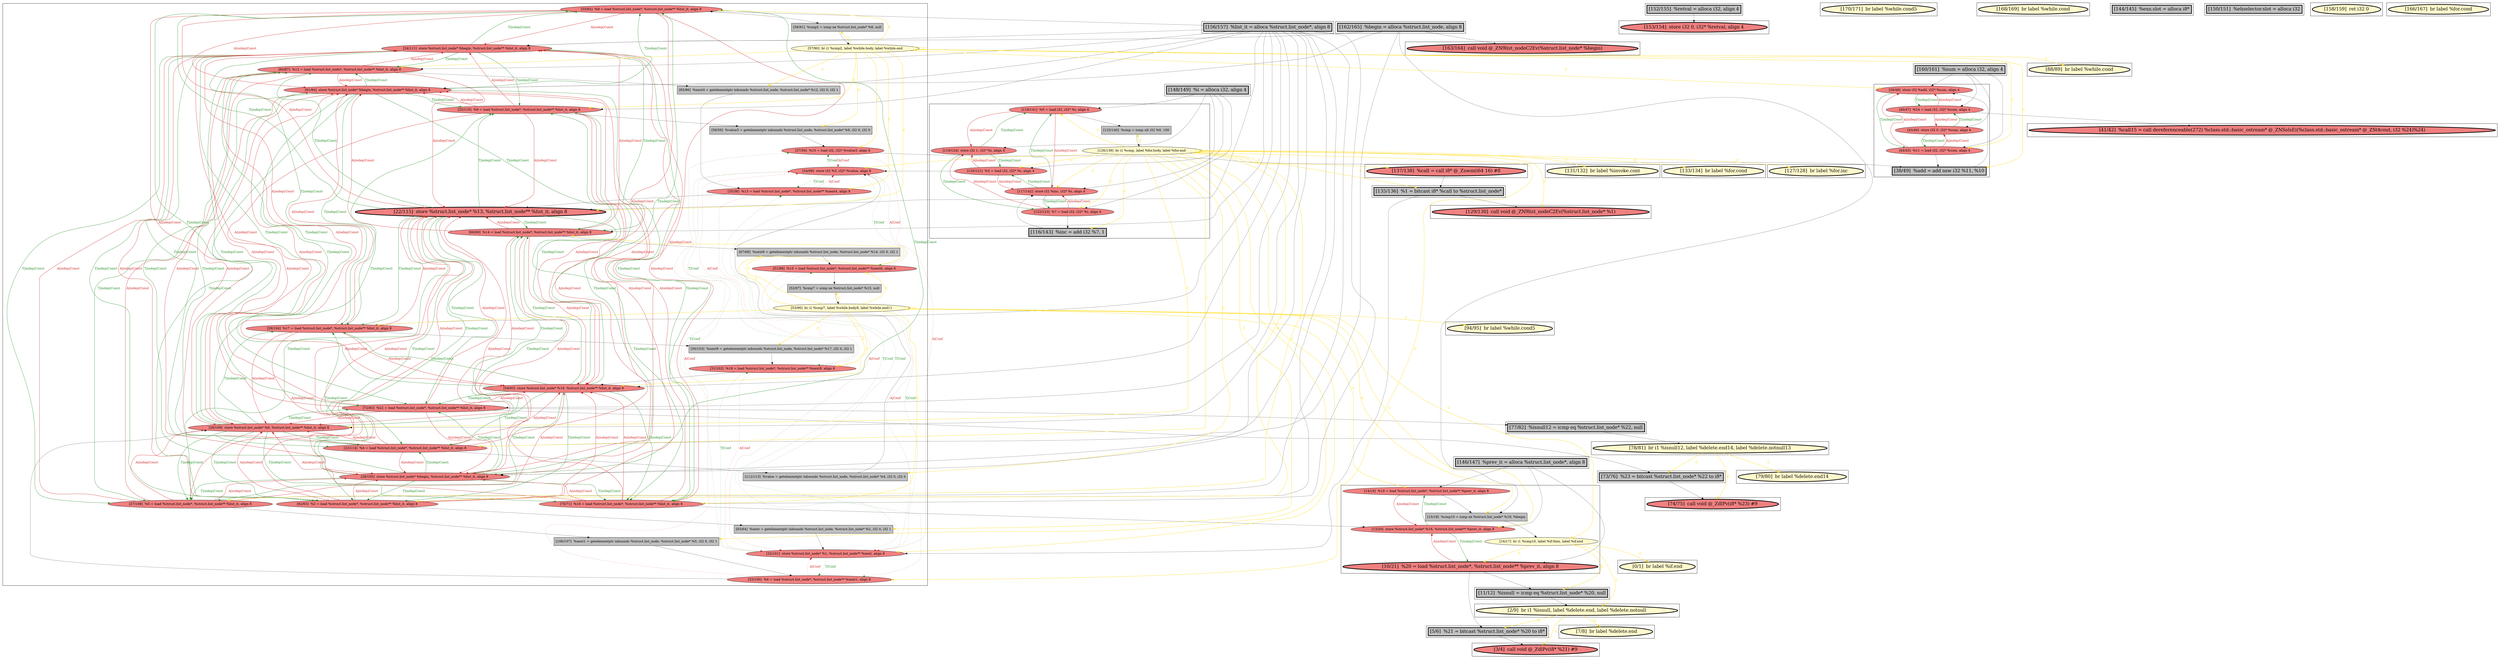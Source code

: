 
digraph G {



node376->node359 [style=solid,color=firebrick3,label="A|indep|Const",penwidth=1.0,fontcolor=firebrick3 ]
node365->node367 [style=solid,color=forestgreen,label="T|indep|Const",penwidth=1.0,fontcolor=forestgreen ]
node367->node365 [style=solid,color=firebrick3,label="A|indep|Const",penwidth=1.0,fontcolor=firebrick3 ]
node328->node368 [style=solid,color=black,label="",penwidth=0.5,fontcolor=black ]
node365->node361 [style=solid,color=forestgreen,label="T|indep|Const",penwidth=1.0,fontcolor=forestgreen ]
node361->node365 [style=solid,color=firebrick3,label="A|indep|Const",penwidth=1.0,fontcolor=firebrick3 ]
node365->node357 [style=solid,color=forestgreen,label="T|indep|Const",penwidth=1.0,fontcolor=forestgreen ]
node371->node366 [style=solid,color=firebrick3,label="A|indep|Const",penwidth=1.0,fontcolor=firebrick3 ]
node351->node356 [style=dotted,color=forestgreen,label="T|Conf",penwidth=1.0,fontcolor=forestgreen ]
node366->node371 [style=solid,color=forestgreen,label="T|indep|Const",penwidth=1.0,fontcolor=forestgreen ]
node327->node325 [style=solid,color=firebrick3,label="A|indep|Const",penwidth=1.0,fontcolor=firebrick3 ]
node353->node374 [style=dotted,color=forestgreen,label="T|Conf",penwidth=1.0,fontcolor=forestgreen ]
node375->node371 [style=solid,color=forestgreen,label="T|indep|Const",penwidth=1.0,fontcolor=forestgreen ]
node375->node354 [style=solid,color=forestgreen,label="T|indep|Const",penwidth=1.0,fontcolor=forestgreen ]
node349->node353 [style=dotted,color=firebrick3,label="A|Conf",penwidth=1.0,fontcolor=firebrick3 ]
node353->node349 [style=dotted,color=forestgreen,label="T|Conf",penwidth=1.0,fontcolor=forestgreen ]
node351->node352 [style=dotted,color=forestgreen,label="T|Conf",penwidth=1.0,fontcolor=forestgreen ]
node352->node351 [style=dotted,color=firebrick3,label="A|Conf",penwidth=1.0,fontcolor=firebrick3 ]
node360->node362 [style=solid,color=firebrick3,label="A|indep|Const",penwidth=1.0,fontcolor=firebrick3 ]
node355->node364 [style=solid,color=black,label="",penwidth=0.5,fontcolor=black ]
node360->node345 [style=solid,color=black,label="",penwidth=0.5,fontcolor=black ]
node366->node372 [style=solid,color=forestgreen,label="T|indep|Const",penwidth=1.0,fontcolor=forestgreen ]
node384->node383 [style=solid,color=forestgreen,label="T|indep|Const",penwidth=1.0,fontcolor=forestgreen ]
node366->node357 [style=solid,color=forestgreen,label="T|indep|Const",penwidth=1.0,fontcolor=forestgreen ]
node357->node366 [style=solid,color=firebrick3,label="A|indep|Const",penwidth=1.0,fontcolor=firebrick3 ]
node358->node362 [style=solid,color=gold,label="C",penwidth=1.0,fontcolor=gold ]
node365->node354 [style=solid,color=forestgreen,label="T|indep|Const",penwidth=1.0,fontcolor=forestgreen ]
node362->node357 [style=solid,color=forestgreen,label="T|indep|Const",penwidth=1.0,fontcolor=forestgreen ]
node326->node371 [style=solid,color=gold,label="C",penwidth=1.0,fontcolor=gold ]
node390->node393 [style=solid,color=firebrick3,label="A|indep|Const",penwidth=1.0,fontcolor=firebrick3 ]
node361->node362 [style=solid,color=firebrick3,label="A|indep|Const",penwidth=1.0,fontcolor=firebrick3 ]
node362->node361 [style=solid,color=forestgreen,label="T|indep|Const",penwidth=1.0,fontcolor=forestgreen ]
node368->node359 [style=solid,color=firebrick3,label="A|indep|Const",penwidth=1.0,fontcolor=firebrick3 ]
node362->node354 [style=solid,color=forestgreen,label="T|indep|Const",penwidth=1.0,fontcolor=forestgreen ]
node354->node362 [style=solid,color=firebrick3,label="A|indep|Const",penwidth=1.0,fontcolor=firebrick3 ]
node350->node356 [style=solid,color=black,label="",penwidth=0.5,fontcolor=black ]
node361->node347 [style=solid,color=black,label="",penwidth=0.5,fontcolor=black ]
node346->node351 [style=solid,color=black,label="",penwidth=0.5,fontcolor=black ]
node367->node366 [style=solid,color=firebrick3,label="A|indep|Const",penwidth=1.0,fontcolor=firebrick3 ]
node366->node367 [style=solid,color=forestgreen,label="T|indep|Const",penwidth=1.0,fontcolor=forestgreen ]
node393->node390 [style=solid,color=forestgreen,label="T|indep|Const",penwidth=1.0,fontcolor=forestgreen ]
node357->node393 [style=solid,color=black,label="",penwidth=0.5,fontcolor=black ]
node326->node342 [style=solid,color=gold,label="C",penwidth=1.0,fontcolor=gold ]
node321->node322 [style=solid,color=forestgreen,label="T|indep|Const",penwidth=1.0,fontcolor=forestgreen ]
node328->node357 [style=solid,color=black,label="",penwidth=0.5,fontcolor=black ]
node359->node368 [style=solid,color=forestgreen,label="T|indep|Const",penwidth=1.0,fontcolor=forestgreen ]
node360->node366 [style=solid,color=firebrick3,label="A|indep|Const",penwidth=1.0,fontcolor=firebrick3 ]
node322->node323 [style=solid,color=black,label="",penwidth=0.5,fontcolor=black ]
node365->node376 [style=solid,color=forestgreen,label="T|indep|Const",penwidth=1.0,fontcolor=forestgreen ]
node369->node371 [style=solid,color=forestgreen,label="T|indep|Const",penwidth=1.0,fontcolor=forestgreen ]
node337->node359 [style=solid,color=black,label="",penwidth=0.5,fontcolor=black ]
node376->node365 [style=solid,color=firebrick3,label="A|indep|Const",penwidth=1.0,fontcolor=firebrick3 ]
node386->node387 [style=solid,color=black,label="",penwidth=0.5,fontcolor=black ]
node354->node386 [style=solid,color=black,label="",penwidth=0.5,fontcolor=black ]
node366->node354 [style=solid,color=forestgreen,label="T|indep|Const",penwidth=1.0,fontcolor=forestgreen ]
node365->node368 [style=solid,color=forestgreen,label="T|indep|Const",penwidth=1.0,fontcolor=forestgreen ]
node363->node350 [style=solid,color=black,label="",penwidth=0.5,fontcolor=black ]
node315->node380 [style=solid,color=black,label="",penwidth=0.5,fontcolor=black ]
node361->node366 [style=solid,color=firebrick3,label="A|indep|Const",penwidth=1.0,fontcolor=firebrick3 ]
node327->node321 [style=solid,color=firebrick3,label="A|indep|Const",penwidth=1.0,fontcolor=firebrick3 ]
node321->node327 [style=solid,color=forestgreen,label="T|indep|Const",penwidth=1.0,fontcolor=forestgreen ]
node321->node320 [style=solid,color=forestgreen,label="T|indep|Const",penwidth=1.0,fontcolor=forestgreen ]
node320->node321 [style=solid,color=firebrick3,label="A|indep|Const",penwidth=1.0,fontcolor=firebrick3 ]
node372->node362 [style=solid,color=firebrick3,label="A|indep|Const",penwidth=1.0,fontcolor=firebrick3 ]
node362->node372 [style=solid,color=forestgreen,label="T|indep|Const",penwidth=1.0,fontcolor=forestgreen ]
node365->node363 [style=solid,color=forestgreen,label="T|indep|Const",penwidth=1.0,fontcolor=forestgreen ]
node325->node327 [style=solid,color=forestgreen,label="T|indep|Const",penwidth=1.0,fontcolor=forestgreen ]
node328->node366 [style=solid,color=black,label="",penwidth=0.5,fontcolor=black ]
node359->node361 [style=solid,color=forestgreen,label="T|indep|Const",penwidth=1.0,fontcolor=forestgreen ]
node354->node315 [style=solid,color=black,label="",penwidth=0.5,fontcolor=black ]
node322->node321 [style=solid,color=firebrick3,label="A|indep|Const",penwidth=1.0,fontcolor=firebrick3 ]
node372->node370 [style=solid,color=black,label="",penwidth=0.5,fontcolor=black ]
node368->node348 [style=solid,color=black,label="",penwidth=0.5,fontcolor=black ]
node392->node316 [style=solid,color=black,label="",penwidth=0.5,fontcolor=black ]
node328->node362 [style=solid,color=black,label="",penwidth=0.5,fontcolor=black ]
node359->node357 [style=solid,color=forestgreen,label="T|indep|Const",penwidth=1.0,fontcolor=forestgreen ]
node365->node360 [style=solid,color=forestgreen,label="T|indep|Const",penwidth=1.0,fontcolor=forestgreen ]
node383->node384 [style=solid,color=firebrick3,label="A|indep|Const",penwidth=1.0,fontcolor=firebrick3 ]
node360->node365 [style=solid,color=firebrick3,label="A|indep|Const",penwidth=1.0,fontcolor=firebrick3 ]
node369->node368 [style=solid,color=forestgreen,label="T|indep|Const",penwidth=1.0,fontcolor=forestgreen ]
node328->node354 [style=solid,color=black,label="",penwidth=0.5,fontcolor=black ]
node367->node344 [style=solid,color=black,label="",penwidth=0.5,fontcolor=black ]
node366->node360 [style=solid,color=forestgreen,label="T|indep|Const",penwidth=1.0,fontcolor=forestgreen ]
node328->node363 [style=solid,color=black,label="",penwidth=0.5,fontcolor=black ]
node371->node346 [style=solid,color=black,label="",penwidth=0.5,fontcolor=black ]
node328->node360 [style=solid,color=black,label="",penwidth=0.5,fontcolor=black ]
node326->node327 [style=solid,color=gold,label="C",penwidth=1.0,fontcolor=gold ]
node323->node321 [style=solid,color=black,label="",penwidth=0.5,fontcolor=black ]
node380->node386 [style=solid,color=gold,label="C",penwidth=1.0,fontcolor=gold ]
node328->node361 [style=solid,color=black,label="",penwidth=0.5,fontcolor=black ]
node385->node381 [style=solid,color=firebrick3,label="A|indep|Const",penwidth=1.0,fontcolor=firebrick3 ]
node337->node369 [style=solid,color=black,label="",penwidth=0.5,fontcolor=black ]
node372->node359 [style=solid,color=firebrick3,label="A|indep|Const",penwidth=1.0,fontcolor=firebrick3 ]
node328->node372 [style=solid,color=black,label="",penwidth=0.5,fontcolor=black ]
node351->node374 [style=dotted,color=forestgreen,label="T|Conf",penwidth=1.0,fontcolor=forestgreen ]
node326->node329 [style=solid,color=gold,label="C",penwidth=1.0,fontcolor=gold ]
node355->node353 [style=dotted,color=firebrick3,label="A|Conf",penwidth=1.0,fontcolor=firebrick3 ]
node351->node355 [style=dotted,color=forestgreen,label="T|Conf",penwidth=1.0,fontcolor=forestgreen ]
node367->node362 [style=solid,color=firebrick3,label="A|indep|Const",penwidth=1.0,fontcolor=firebrick3 ]
node366->node368 [style=solid,color=forestgreen,label="T|indep|Const",penwidth=1.0,fontcolor=forestgreen ]
node368->node366 [style=solid,color=firebrick3,label="A|indep|Const",penwidth=1.0,fontcolor=firebrick3 ]
node358->node345 [style=solid,color=gold,label="C",penwidth=1.0,fontcolor=gold ]
node355->node351 [style=dotted,color=firebrick3,label="A|Conf",penwidth=1.0,fontcolor=firebrick3 ]
node363->node359 [style=solid,color=firebrick3,label="A|indep|Const",penwidth=1.0,fontcolor=firebrick3 ]
node357->node375 [style=solid,color=firebrick3,label="A|indep|Const",penwidth=1.0,fontcolor=firebrick3 ]
node313->node327 [style=solid,color=black,label="",penwidth=0.5,fontcolor=black ]
node381->node385 [style=solid,color=forestgreen,label="T|indep|Const",penwidth=1.0,fontcolor=forestgreen ]
node367->node359 [style=solid,color=firebrick3,label="A|indep|Const",penwidth=1.0,fontcolor=firebrick3 ]
node326->node324 [style=solid,color=gold,label="C",penwidth=1.0,fontcolor=gold ]
node375->node376 [style=solid,color=forestgreen,label="T|indep|Const",penwidth=1.0,fontcolor=forestgreen ]
node372->node369 [style=solid,color=firebrick3,label="A|indep|Const",penwidth=1.0,fontcolor=firebrick3 ]
node369->node363 [style=solid,color=forestgreen,label="T|indep|Const",penwidth=1.0,fontcolor=forestgreen ]
node337->node365 [style=solid,color=black,label="",penwidth=0.5,fontcolor=black ]
node375->node372 [style=solid,color=forestgreen,label="T|indep|Const",penwidth=1.0,fontcolor=forestgreen ]
node358->node390 [style=solid,color=gold,label="C",penwidth=1.0,fontcolor=gold ]
node359->node354 [style=solid,color=forestgreen,label="T|indep|Const",penwidth=1.0,fontcolor=forestgreen ]
node392->node319 [style=solid,color=black,label="",penwidth=0.5,fontcolor=black ]
node353->node352 [style=dotted,color=forestgreen,label="T|Conf",penwidth=1.0,fontcolor=forestgreen ]
node326->node368 [style=solid,color=gold,label="C",penwidth=1.0,fontcolor=gold ]
node369->node357 [style=solid,color=forestgreen,label="T|indep|Const",penwidth=1.0,fontcolor=forestgreen ]
node362->node368 [style=solid,color=forestgreen,label="T|indep|Const",penwidth=1.0,fontcolor=forestgreen ]
node376->node369 [style=solid,color=firebrick3,label="A|indep|Const",penwidth=1.0,fontcolor=firebrick3 ]
node328->node365 [style=solid,color=black,label="",penwidth=0.5,fontcolor=black ]
node366->node363 [style=solid,color=forestgreen,label="T|indep|Const",penwidth=1.0,fontcolor=forestgreen ]
node376->node366 [style=solid,color=firebrick3,label="A|indep|Const",penwidth=1.0,fontcolor=firebrick3 ]
node357->node369 [style=solid,color=firebrick3,label="A|indep|Const",penwidth=1.0,fontcolor=firebrick3 ]
node359->node360 [style=solid,color=forestgreen,label="T|indep|Const",penwidth=1.0,fontcolor=forestgreen ]
node356->node351 [style=dotted,color=firebrick3,label="A|Conf",penwidth=1.0,fontcolor=firebrick3 ]
node353->node356 [style=dotted,color=forestgreen,label="T|Conf",penwidth=1.0,fontcolor=forestgreen ]
node358->node374 [style=solid,color=gold,label="C",penwidth=1.0,fontcolor=gold ]
node326->node321 [style=solid,color=gold,label="C",penwidth=1.0,fontcolor=gold ]
node329->node340 [style=solid,color=black,label="",penwidth=0.5,fontcolor=black ]
node374->node353 [style=dotted,color=firebrick3,label="A|Conf",penwidth=1.0,fontcolor=firebrick3 ]
node327->node324 [style=solid,color=black,label="",penwidth=0.5,fontcolor=black ]
node360->node359 [style=solid,color=firebrick3,label="A|indep|Const",penwidth=1.0,fontcolor=firebrick3 ]
node392->node393 [style=solid,color=firebrick3,label="A|indep|Const",penwidth=1.0,fontcolor=firebrick3 ]
node381->node383 [style=solid,color=forestgreen,label="T|indep|Const",penwidth=1.0,fontcolor=forestgreen ]
node373->node366 [style=solid,color=gold,label="C",penwidth=1.0,fontcolor=gold ]
node389->node316 [style=solid,color=gold,label="C",penwidth=1.0,fontcolor=gold ]
node326->node340 [style=solid,color=gold,label="C",penwidth=1.0,fontcolor=gold ]
node371->node375 [style=solid,color=firebrick3,label="A|indep|Const",penwidth=1.0,fontcolor=firebrick3 ]
node362->node360 [style=solid,color=forestgreen,label="T|indep|Const",penwidth=1.0,fontcolor=forestgreen ]
node358->node361 [style=solid,color=gold,label="C",penwidth=1.0,fontcolor=gold ]
node373->node385 [style=solid,color=gold,label="C",penwidth=1.0,fontcolor=gold ]
node358->node389 [style=solid,color=gold,label="C",penwidth=1.0,fontcolor=gold ]
node358->node357 [style=solid,color=gold,label="C",penwidth=1.0,fontcolor=gold ]
node337->node391 [style=solid,color=black,label="",penwidth=0.5,fontcolor=black ]
node373->node333 [style=solid,color=gold,label="C",penwidth=1.0,fontcolor=gold ]
node384->node385 [style=solid,color=forestgreen,label="T|indep|Const",penwidth=1.0,fontcolor=forestgreen ]
node359->node372 [style=solid,color=forestgreen,label="T|indep|Const",penwidth=1.0,fontcolor=forestgreen ]
node368->node362 [style=solid,color=firebrick3,label="A|indep|Const",penwidth=1.0,fontcolor=firebrick3 ]
node326->node353 [style=solid,color=gold,label="C",penwidth=1.0,fontcolor=gold ]
node358->node391 [style=solid,color=gold,label="C",penwidth=1.0,fontcolor=gold ]
node394->node319 [style=solid,color=gold,label="C",penwidth=1.0,fontcolor=gold ]
node319->node339 [style=solid,color=black,label="",penwidth=0.5,fontcolor=black ]
node328->node359 [style=solid,color=black,label="",penwidth=0.5,fontcolor=black ]
node354->node369 [style=solid,color=firebrick3,label="A|indep|Const",penwidth=1.0,fontcolor=firebrick3 ]
node353->node355 [style=dotted,color=forestgreen,label="T|Conf",penwidth=1.0,fontcolor=forestgreen ]
node358->node360 [style=solid,color=gold,label="C",penwidth=1.0,fontcolor=gold ]
node371->node365 [style=solid,color=firebrick3,label="A|indep|Const",penwidth=1.0,fontcolor=firebrick3 ]
node326->node323 [style=solid,color=gold,label="C",penwidth=1.0,fontcolor=gold ]
node362->node371 [style=solid,color=forestgreen,label="T|indep|Const",penwidth=1.0,fontcolor=forestgreen ]
node383->node381 [style=solid,color=firebrick3,label="A|indep|Const",penwidth=1.0,fontcolor=firebrick3 ]
node373->node352 [style=solid,color=gold,label="C",penwidth=1.0,fontcolor=gold ]
node374->node351 [style=dotted,color=firebrick3,label="A|Conf",penwidth=1.0,fontcolor=firebrick3 ]
node373->node372 [style=solid,color=gold,label="C",penwidth=1.0,fontcolor=gold ]
node358->node355 [style=solid,color=gold,label="C",penwidth=1.0,fontcolor=gold ]
node370->node352 [style=solid,color=black,label="",penwidth=0.5,fontcolor=black ]
node330->node383 [style=solid,color=black,label="",penwidth=0.5,fontcolor=black ]
node373->node382 [style=solid,color=gold,label="C",penwidth=1.0,fontcolor=gold ]
node326->node320 [style=solid,color=gold,label="C",penwidth=1.0,fontcolor=gold ]
node340->node353 [style=solid,color=black,label="",penwidth=0.5,fontcolor=black ]
node326->node341 [style=solid,color=gold,label="C",penwidth=1.0,fontcolor=gold ]
node390->node391 [style=solid,color=black,label="",penwidth=0.5,fontcolor=black ]
node373->node384 [style=solid,color=gold,label="C",penwidth=1.0,fontcolor=gold ]
node352->node382 [style=solid,color=black,label="",penwidth=0.5,fontcolor=black ]
node380->node335 [style=solid,color=gold,label="C",penwidth=1.0,fontcolor=gold ]
node354->node365 [style=solid,color=firebrick3,label="A|indep|Const",penwidth=1.0,fontcolor=firebrick3 ]
node356->node366 [style=solid,color=black,label="",penwidth=0.5,fontcolor=black ]
node326->node331 [style=solid,color=gold,label="C",penwidth=1.0,fontcolor=gold ]
node330->node385 [style=solid,color=black,label="",penwidth=0.5,fontcolor=black ]
node320->node351 [style=solid,color=black,label="",penwidth=0.5,fontcolor=black ]
node326->node367 [style=solid,color=gold,label="C",penwidth=1.0,fontcolor=gold ]
node373->node370 [style=solid,color=gold,label="C",penwidth=1.0,fontcolor=gold ]
node363->node366 [style=solid,color=firebrick3,label="A|indep|Const",penwidth=1.0,fontcolor=firebrick3 ]
node391->node389 [style=solid,color=black,label="",penwidth=0.5,fontcolor=black ]
node326->node344 [style=solid,color=gold,label="C",penwidth=1.0,fontcolor=gold ]
node394->node396 [style=solid,color=gold,label="C",penwidth=1.0,fontcolor=gold ]
node369->node354 [style=solid,color=forestgreen,label="T|indep|Const",penwidth=1.0,fontcolor=forestgreen ]
node380->node387 [style=solid,color=gold,label="C",penwidth=1.0,fontcolor=gold ]
node373->node373 [style=solid,color=gold,label="C",penwidth=1.0,fontcolor=gold ]
node373->node350 [style=solid,color=gold,label="C",penwidth=1.0,fontcolor=gold ]
node326->node346 [style=solid,color=gold,label="C",penwidth=1.0,fontcolor=gold ]
node328->node376 [style=solid,color=black,label="",penwidth=0.5,fontcolor=black ]
node328->node371 [style=solid,color=black,label="",penwidth=0.5,fontcolor=black ]
node328->node375 [style=solid,color=black,label="",penwidth=0.5,fontcolor=black ]
node358->node347 [style=solid,color=gold,label="C",penwidth=1.0,fontcolor=gold ]
node358->node358 [style=solid,color=gold,label="C",penwidth=1.0,fontcolor=gold ]
node318->node334 [style=solid,color=black,label="",penwidth=0.5,fontcolor=black ]
node371->node369 [style=solid,color=firebrick3,label="A|indep|Const",penwidth=1.0,fontcolor=firebrick3 ]
node369->node372 [style=solid,color=forestgreen,label="T|indep|Const",penwidth=1.0,fontcolor=forestgreen ]
node394->node339 [style=solid,color=gold,label="C",penwidth=1.0,fontcolor=gold ]
node365->node371 [style=solid,color=forestgreen,label="T|indep|Const",penwidth=1.0,fontcolor=forestgreen ]
node325->node320 [style=solid,color=forestgreen,label="T|indep|Const",penwidth=1.0,fontcolor=forestgreen ]
node389->node394 [style=solid,color=gold,label="C",penwidth=1.0,fontcolor=gold ]
node363->node365 [style=solid,color=firebrick3,label="A|indep|Const",penwidth=1.0,fontcolor=firebrick3 ]
node326->node322 [style=solid,color=gold,label="C",penwidth=1.0,fontcolor=gold ]
node326->node351 [style=solid,color=gold,label="C",penwidth=1.0,fontcolor=gold ]
node389->node392 [style=solid,color=gold,label="C",penwidth=1.0,fontcolor=gold ]
node313->node321 [style=solid,color=black,label="",penwidth=0.5,fontcolor=black ]
node385->node382 [style=solid,color=black,label="",penwidth=0.5,fontcolor=black ]
node326->node375 [style=solid,color=gold,label="C",penwidth=1.0,fontcolor=gold ]
node326->node348 [style=solid,color=gold,label="C",penwidth=1.0,fontcolor=gold ]
node356->node353 [style=dotted,color=firebrick3,label="A|Conf",penwidth=1.0,fontcolor=firebrick3 ]
node349->node351 [style=dotted,color=firebrick3,label="A|Conf",penwidth=1.0,fontcolor=firebrick3 ]
node363->node362 [style=solid,color=firebrick3,label="A|indep|Const",penwidth=1.0,fontcolor=firebrick3 ]
node369->node360 [style=solid,color=forestgreen,label="T|indep|Const",penwidth=1.0,fontcolor=forestgreen ]
node362->node363 [style=solid,color=forestgreen,label="T|indep|Const",penwidth=1.0,fontcolor=forestgreen ]
node373->node356 [style=solid,color=gold,label="C",penwidth=1.0,fontcolor=gold ]
node322->node325 [style=solid,color=firebrick3,label="A|indep|Const",penwidth=1.0,fontcolor=firebrick3 ]
node354->node359 [style=solid,color=firebrick3,label="A|indep|Const",penwidth=1.0,fontcolor=firebrick3 ]
node345->node355 [style=solid,color=black,label="",penwidth=0.5,fontcolor=black ]
node367->node375 [style=solid,color=firebrick3,label="A|indep|Const",penwidth=1.0,fontcolor=firebrick3 ]
node324->node326 [style=solid,color=black,label="",penwidth=0.5,fontcolor=black ]
node372->node366 [style=solid,color=firebrick3,label="A|indep|Const",penwidth=1.0,fontcolor=firebrick3 ]
node325->node322 [style=solid,color=forestgreen,label="T|indep|Const",penwidth=1.0,fontcolor=forestgreen ]
node359->node371 [style=solid,color=forestgreen,label="T|indep|Const",penwidth=1.0,fontcolor=forestgreen ]
node372->node365 [style=solid,color=firebrick3,label="A|indep|Const",penwidth=1.0,fontcolor=firebrick3 ]
node383->node388 [style=solid,color=black,label="",penwidth=0.5,fontcolor=black ]
node351->node349 [style=dotted,color=forestgreen,label="T|Conf",penwidth=1.0,fontcolor=forestgreen ]
node373->node363 [style=solid,color=gold,label="C",penwidth=1.0,fontcolor=gold ]
node365->node372 [style=solid,color=forestgreen,label="T|indep|Const",penwidth=1.0,fontcolor=forestgreen ]
node359->node363 [style=solid,color=forestgreen,label="T|indep|Const",penwidth=1.0,fontcolor=forestgreen ]
node371->node359 [style=solid,color=firebrick3,label="A|indep|Const",penwidth=1.0,fontcolor=firebrick3 ]
node359->node367 [style=solid,color=forestgreen,label="T|indep|Const",penwidth=1.0,fontcolor=forestgreen ]
node362->node376 [style=solid,color=forestgreen,label="T|indep|Const",penwidth=1.0,fontcolor=forestgreen ]
node366->node376 [style=solid,color=forestgreen,label="T|indep|Const",penwidth=1.0,fontcolor=forestgreen ]
node375->node357 [style=solid,color=forestgreen,label="T|indep|Const",penwidth=1.0,fontcolor=forestgreen ]
node369->node367 [style=solid,color=forestgreen,label="T|indep|Const",penwidth=1.0,fontcolor=forestgreen ]
node376->node362 [style=solid,color=firebrick3,label="A|indep|Const",penwidth=1.0,fontcolor=firebrick3 ]
node367->node369 [style=solid,color=firebrick3,label="A|indep|Const",penwidth=1.0,fontcolor=firebrick3 ]
node357->node362 [style=solid,color=firebrick3,label="A|indep|Const",penwidth=1.0,fontcolor=firebrick3 ]
node393->node392 [style=solid,color=forestgreen,label="T|indep|Const",penwidth=1.0,fontcolor=forestgreen ]
node375->node361 [style=solid,color=forestgreen,label="T|indep|Const",penwidth=1.0,fontcolor=forestgreen ]
node361->node375 [style=solid,color=firebrick3,label="A|indep|Const",penwidth=1.0,fontcolor=firebrick3 ]
node348->node349 [style=solid,color=black,label="",penwidth=0.5,fontcolor=black ]
node312->node393 [style=solid,color=black,label="",penwidth=0.5,fontcolor=black ]
node337->node338 [style=solid,color=black,label="",penwidth=0.5,fontcolor=black ]
node375->node367 [style=solid,color=forestgreen,label="T|indep|Const",penwidth=1.0,fontcolor=forestgreen ]
node359->node376 [style=solid,color=forestgreen,label="T|indep|Const",penwidth=1.0,fontcolor=forestgreen ]
node366->node361 [style=solid,color=forestgreen,label="T|indep|Const",penwidth=1.0,fontcolor=forestgreen ]
node312->node390 [style=solid,color=black,label="",penwidth=0.5,fontcolor=black ]
node326->node343 [style=solid,color=gold,label="C",penwidth=1.0,fontcolor=gold ]
node376->node377 [style=solid,color=black,label="",penwidth=0.5,fontcolor=black ]
node372->node375 [style=solid,color=firebrick3,label="A|indep|Const",penwidth=1.0,fontcolor=firebrick3 ]
node358->node364 [style=solid,color=gold,label="C",penwidth=1.0,fontcolor=gold ]
node357->node365 [style=solid,color=firebrick3,label="A|indep|Const",penwidth=1.0,fontcolor=firebrick3 ]
node347->node374 [style=solid,color=black,label="",penwidth=0.5,fontcolor=black ]
node312->node392 [style=solid,color=black,label="",penwidth=0.5,fontcolor=black ]
node363->node369 [style=solid,color=firebrick3,label="A|indep|Const",penwidth=1.0,fontcolor=firebrick3 ]
node368->node375 [style=solid,color=firebrick3,label="A|indep|Const",penwidth=1.0,fontcolor=firebrick3 ]
node358->node393 [style=solid,color=gold,label="C",penwidth=1.0,fontcolor=gold ]
node368->node365 [style=solid,color=firebrick3,label="A|indep|Const",penwidth=1.0,fontcolor=firebrick3 ]
node363->node375 [style=solid,color=firebrick3,label="A|indep|Const",penwidth=1.0,fontcolor=firebrick3 ]
node364->node358 [style=solid,color=black,label="",penwidth=0.5,fontcolor=black ]
node375->node368 [style=solid,color=forestgreen,label="T|indep|Const",penwidth=1.0,fontcolor=forestgreen ]
node373->node377 [style=solid,color=gold,label="C",penwidth=1.0,fontcolor=gold ]
node358->node379 [style=solid,color=gold,label="C",penwidth=1.0,fontcolor=gold ]
node373->node376 [style=solid,color=gold,label="C",penwidth=1.0,fontcolor=gold ]
node369->node376 [style=solid,color=forestgreen,label="T|indep|Const",penwidth=1.0,fontcolor=forestgreen ]
node326->node349 [style=solid,color=gold,label="C",penwidth=1.0,fontcolor=gold ]
node382->node384 [style=solid,color=black,label="",penwidth=0.5,fontcolor=black ]
node320->node325 [style=solid,color=firebrick3,label="A|indep|Const",penwidth=1.0,fontcolor=firebrick3 ]
node313->node325 [style=solid,color=black,label="",penwidth=0.5,fontcolor=black ]
node349->node375 [style=solid,color=black,label="",penwidth=0.5,fontcolor=black ]
node316->node394 [style=solid,color=black,label="",penwidth=0.5,fontcolor=black ]
node354->node375 [style=solid,color=firebrick3,label="A|indep|Const",penwidth=1.0,fontcolor=firebrick3 ]
node344->node353 [style=solid,color=black,label="",penwidth=0.5,fontcolor=black ]
node357->node359 [style=solid,color=firebrick3,label="A|indep|Const",penwidth=1.0,fontcolor=firebrick3 ]
node362->node367 [style=solid,color=forestgreen,label="T|indep|Const",penwidth=1.0,fontcolor=forestgreen ]
node375->node360 [style=solid,color=forestgreen,label="T|indep|Const",penwidth=1.0,fontcolor=forestgreen ]
node352->node353 [style=dotted,color=firebrick3,label="A|Conf",penwidth=1.0,fontcolor=firebrick3 ]
node360->node375 [style=solid,color=firebrick3,label="A|indep|Const",penwidth=1.0,fontcolor=firebrick3 ]
node385->node384 [style=solid,color=firebrick3,label="A|indep|Const",penwidth=1.0,fontcolor=firebrick3 ]
node354->node366 [style=solid,color=firebrick3,label="A|indep|Const",penwidth=1.0,fontcolor=firebrick3 ]
node326->node326 [style=solid,color=gold,label="C",penwidth=1.0,fontcolor=gold ]
node328->node367 [style=solid,color=black,label="",penwidth=0.5,fontcolor=black ]
node389->node311 [style=solid,color=gold,label="C",penwidth=1.0,fontcolor=gold ]
node377->node373 [style=solid,color=black,label="",penwidth=0.5,fontcolor=black ]
node330->node381 [style=solid,color=black,label="",penwidth=0.5,fontcolor=black ]
node361->node369 [style=solid,color=firebrick3,label="A|indep|Const",penwidth=1.0,fontcolor=firebrick3 ]
node369->node361 [style=solid,color=forestgreen,label="T|indep|Const",penwidth=1.0,fontcolor=forestgreen ]
node313->node320 [style=solid,color=black,label="",penwidth=0.5,fontcolor=black ]
node313->node322 [style=solid,color=black,label="",penwidth=0.5,fontcolor=black ]
node330->node384 [style=solid,color=black,label="",penwidth=0.5,fontcolor=black ]
node375->node363 [style=solid,color=forestgreen,label="T|indep|Const",penwidth=1.0,fontcolor=forestgreen ]
node340->node342 [style=solid,color=black,label="",penwidth=0.5,fontcolor=black ]
node371->node362 [style=solid,color=firebrick3,label="A|indep|Const",penwidth=1.0,fontcolor=firebrick3 ]
node368->node369 [style=solid,color=firebrick3,label="A|indep|Const",penwidth=1.0,fontcolor=firebrick3 ]
node376->node375 [style=solid,color=firebrick3,label="A|indep|Const",penwidth=1.0,fontcolor=firebrick3 ]
node360->node369 [style=solid,color=firebrick3,label="A|indep|Const",penwidth=1.0,fontcolor=firebrick3 ]
node328->node369 [style=solid,color=black,label="",penwidth=0.5,fontcolor=black ]
node361->node359 [style=solid,color=firebrick3,label="A|indep|Const",penwidth=1.0,fontcolor=firebrick3 ]
node374->node362 [style=solid,color=black,label="",penwidth=0.5,fontcolor=black ]


subgraph cluster37 {


node396 [penwidth=3.0,fontsize=20,fillcolor=lemonchiffon,label="[7/8]  br label %delete.end",shape=ellipse,style=filled ]



}

subgraph cluster36 {


node395 [penwidth=3.0,fontsize=20,fillcolor=lemonchiffon,label="[170/171]  br label %while.cond5",shape=ellipse,style=filled ]



}

subgraph cluster15 {


node333 [penwidth=3.0,fontsize=20,fillcolor=lemonchiffon,label="[88/89]  br label %while.cond",shape=ellipse,style=filled ]



}

subgraph cluster35 {


node394 [penwidth=3.0,fontsize=20,fillcolor=lemonchiffon,label="[2/9]  br i1 %isnull, label %delete.end, label %delete.notnull",shape=ellipse,style=filled ]



}

subgraph cluster11 {


node329 [penwidth=3.0,fontsize=20,fillcolor=lightcoral,label="[137/138]  %call = call i8* @_Znwm(i64 16) #8",shape=ellipse,style=filled ]



}

subgraph cluster19 {


node337 [penwidth=3.0,fontsize=20,fillcolor=grey,label="[162/165]  %begin = alloca %struct.list_node, align 8",shape=rectangle,style=filled ]



}

subgraph cluster9 {


node327 [fillcolor=lightcoral,label="[118/141]  %0 = load i32, i32* %i, align 4",shape=ellipse,style=filled ]
node326 [fillcolor=lemonchiffon,label="[126/139]  br i1 %cmp, label %for.body, label %for.end",shape=ellipse,style=filled ]
node321 [fillcolor=lightcoral,label="[117/142]  store i32 %inc, i32* %i, align 4",shape=ellipse,style=filled ]
node325 [fillcolor=lightcoral,label="[119/124]  store i32 1, i32* %i, align 4",shape=ellipse,style=filled ]
node320 [fillcolor=lightcoral,label="[120/121]  %3 = load i32, i32* %i, align 4",shape=ellipse,style=filled ]
node323 [penwidth=3.0,fontsize=20,fillcolor=grey,label="[116/143]  %inc = add i32 %7, 1",shape=rectangle,style=filled ]
node322 [fillcolor=lightcoral,label="[122/123]  %7 = load i32, i32* %i, align 4",shape=ellipse,style=filled ]
node324 [fillcolor=grey,label="[125/140]  %cmp = icmp ult i32 %0, 100",shape=rectangle,style=filled ]



}

subgraph cluster8 {


node319 [penwidth=3.0,fontsize=20,fillcolor=grey,label="[5/6]  %21 = bitcast %struct.list_node* %20 to i8*",shape=rectangle,style=filled ]



}

subgraph cluster10 {


node328 [penwidth=3.0,fontsize=20,fillcolor=grey,label="[156/157]  %list_it = alloca %struct.list_node*, align 8",shape=rectangle,style=filled ]



}

subgraph cluster23 {


node341 [penwidth=3.0,fontsize=20,fillcolor=lemonchiffon,label="[131/132]  br label %invoke.cont",shape=ellipse,style=filled ]



}

subgraph cluster7 {


node318 [penwidth=3.0,fontsize=20,fillcolor=grey,label="[152/155]  %retval = alloca i32, align 4",shape=rectangle,style=filled ]



}

subgraph cluster14 {


node332 [penwidth=3.0,fontsize=20,fillcolor=lemonchiffon,label="[168/169]  br label %while.cond",shape=ellipse,style=filled ]



}

subgraph cluster6 {


node317 [penwidth=3.0,fontsize=20,fillcolor=grey,label="[144/145]  %exn.slot = alloca i8*",shape=rectangle,style=filled ]



}

subgraph cluster30 {


node385 [fillcolor=lightcoral,label="[44/45]  %11 = load i32, i32* %sum, align 4",shape=ellipse,style=filled ]
node384 [fillcolor=lightcoral,label="[39/48]  store i32 %add, i32* %sum, align 4",shape=ellipse,style=filled ]
node383 [fillcolor=lightcoral,label="[40/47]  %24 = load i32, i32* %sum, align 4",shape=ellipse,style=filled ]
node381 [fillcolor=lightcoral,label="[43/46]  store i32 0, i32* %sum, align 4",shape=ellipse,style=filled ]
node382 [penwidth=3.0,fontsize=20,fillcolor=grey,label="[38/49]  %add = add nsw i32 %11, %10",shape=rectangle,style=filled ]



}

subgraph cluster31 {


node386 [penwidth=3.0,fontsize=20,fillcolor=grey,label="[73/76]  %23 = bitcast %struct.list_node* %22 to i8*",shape=rectangle,style=filled ]



}

subgraph cluster0 {


node311 [penwidth=3.0,fontsize=20,fillcolor=lemonchiffon,label="[0/1]  br label %if.end",shape=ellipse,style=filled ]



}

subgraph cluster13 {


node331 [penwidth=3.0,fontsize=20,fillcolor=lemonchiffon,label="[133/134]  br label %for.cond",shape=ellipse,style=filled ]



}

subgraph cluster5 {


node316 [penwidth=3.0,fontsize=20,fillcolor=grey,label="[11/12]  %isnull = icmp eq %struct.list_node* %20, null",shape=rectangle,style=filled ]



}

subgraph cluster1 {


node312 [penwidth=3.0,fontsize=20,fillcolor=grey,label="[146/147]  %prev_it = alloca %struct.list_node*, align 8",shape=rectangle,style=filled ]



}

subgraph cluster32 {


node387 [penwidth=3.0,fontsize=20,fillcolor=lightcoral,label="[74/75]  call void @_ZdlPv(i8* %23) #9",shape=ellipse,style=filled ]



}

subgraph cluster3 {


node314 [penwidth=3.0,fontsize=20,fillcolor=grey,label="[150/151]  %ehselector.slot = alloca i32",shape=rectangle,style=filled ]



}

subgraph cluster4 {


node315 [penwidth=3.0,fontsize=20,fillcolor=grey,label="[77/82]  %isnull12 = icmp eq %struct.list_node* %22, null",shape=rectangle,style=filled ]



}

subgraph cluster17 {


node335 [penwidth=3.0,fontsize=20,fillcolor=lemonchiffon,label="[79/80]  br label %delete.end14",shape=ellipse,style=filled ]



}

subgraph cluster16 {


node334 [penwidth=3.0,fontsize=20,fillcolor=lightcoral,label="[153/154]  store i32 0, i32* %retval, align 4",shape=ellipse,style=filled ]



}

subgraph cluster2 {


node313 [penwidth=3.0,fontsize=20,fillcolor=grey,label="[148/149]  %i = alloca i32, align 4",shape=rectangle,style=filled ]



}

subgraph cluster34 {


node393 [fillcolor=lightcoral,label="[13/20]  store %struct.list_node* %16, %struct.list_node** %prev_it, align 8",shape=ellipse,style=filled ]
node391 [fillcolor=grey,label="[15/18]  %cmp10 = icmp ne %struct.list_node* %19, %begin",shape=rectangle,style=filled ]
node392 [penwidth=3.0,fontsize=20,fillcolor=lightcoral,label="[10/21]  %20 = load %struct.list_node*, %struct.list_node** %prev_it, align 8",shape=ellipse,style=filled ]
node389 [fillcolor=lemonchiffon,label="[16/17]  br i1 %cmp10, label %if.then, label %if.end",shape=ellipse,style=filled ]
node390 [fillcolor=lightcoral,label="[14/19]  %19 = load %struct.list_node*, %struct.list_node** %prev_it, align 8",shape=ellipse,style=filled ]



}

subgraph cluster22 {


node340 [penwidth=3.0,fontsize=20,fillcolor=grey,label="[135/136]  %1 = bitcast i8* %call to %struct.list_node*",shape=rectangle,style=filled ]



}

subgraph cluster25 {


node343 [penwidth=3.0,fontsize=20,fillcolor=lemonchiffon,label="[127/128]  br label %for.inc",shape=ellipse,style=filled ]



}

subgraph cluster18 {


node336 [penwidth=3.0,fontsize=20,fillcolor=lemonchiffon,label="[158/159]  ret i32 0",shape=ellipse,style=filled ]



}

subgraph cluster29 {


node380 [penwidth=3.0,fontsize=20,fillcolor=lemonchiffon,label="[78/81]  br i1 %isnull12, label %delete.end14, label %delete.notnull13",shape=ellipse,style=filled ]



}

subgraph cluster20 {


node338 [penwidth=3.0,fontsize=20,fillcolor=lightcoral,label="[163/164]  call void @_ZN9list_nodeC2Ev(%struct.list_node* %begin)",shape=ellipse,style=filled ]



}

subgraph cluster26 {


node376 [fillcolor=lightcoral,label="[55/92]  %8 = load %struct.list_node*, %struct.list_node** %list_it, align 8",shape=ellipse,style=filled ]
node373 [fillcolor=lemonchiffon,label="[57/90]  br i1 %cmp2, label %while.body, label %while.end",shape=ellipse,style=filled ]
node368 [fillcolor=lightcoral,label="[27/108]  %5 = load %struct.list_node*, %struct.list_node** %list_it, align 8",shape=ellipse,style=filled ]
node367 [fillcolor=lightcoral,label="[62/65]  %2 = load %struct.list_node*, %struct.list_node** %list_it, align 8",shape=ellipse,style=filled ]
node366 [penwidth=3.0,fontsize=20,fillcolor=lightcoral,label="[22/115]  store %struct.list_node* %13, %struct.list_node** %list_it, align 8",shape=ellipse,style=filled ]
node365 [fillcolor=lightcoral,label="[28/105]  store %struct.list_node* %begin, %struct.list_node** %list_it, align 8",shape=ellipse,style=filled ]
node363 [fillcolor=lightcoral,label="[60/87]  %12 = load %struct.list_node*, %struct.list_node** %list_it, align 8",shape=ellipse,style=filled ]
node377 [fillcolor=grey,label="[56/91]  %cmp2 = icmp ne %struct.list_node* %8, null",shape=rectangle,style=filled ]
node361 [fillcolor=lightcoral,label="[29/104]  %17 = load %struct.list_node*, %struct.list_node** %list_it, align 8",shape=ellipse,style=filled ]
node349 [fillcolor=lightcoral,label="[33/100]  %6 = load %struct.list_node*, %struct.list_node** %next1, align 8",shape=ellipse,style=filled ]
node345 [fillcolor=grey,label="[67/68]  %next6 = getelementptr inbounds %struct.list_node, %struct.list_node* %14, i32 0, i32 1",shape=rectangle,style=filled ]
node348 [fillcolor=grey,label="[106/107]  %next1 = getelementptr inbounds %struct.list_node, %struct.list_node* %5, i32 0, i32 1",shape=rectangle,style=filled ]
node347 [fillcolor=grey,label="[30/103]  %next9 = getelementptr inbounds %struct.list_node, %struct.list_node* %17, i32 0, i32 1",shape=rectangle,style=filled ]
node356 [fillcolor=lightcoral,label="[35/36]  %13 = load %struct.list_node*, %struct.list_node** %next4, align 8",shape=ellipse,style=filled ]
node346 [fillcolor=grey,label="[112/113]  %value = getelementptr inbounds %struct.list_node, %struct.list_node* %4, i32 0, i32 0",shape=rectangle,style=filled ]
node374 [fillcolor=lightcoral,label="[31/102]  %18 = load %struct.list_node*, %struct.list_node** %next9, align 8",shape=ellipse,style=filled ]
node352 [fillcolor=lightcoral,label="[37/50]  %10 = load i32, i32* %value3, align 8",shape=ellipse,style=filled ]
node375 [fillcolor=lightcoral,label="[26/109]  store %struct.list_node* %6, %struct.list_node** %list_it, align 8",shape=ellipse,style=filled ]
node369 [fillcolor=lightcoral,label="[61/84]  store %struct.list_node* %begin, %struct.list_node** %list_it, align 8",shape=ellipse,style=filled ]
node344 [fillcolor=grey,label="[63/64]  %next = getelementptr inbounds %struct.list_node, %struct.list_node* %2, i32 0, i32 1",shape=rectangle,style=filled ]
node370 [fillcolor=grey,label="[58/59]  %value3 = getelementptr inbounds %struct.list_node, %struct.list_node* %9, i32 0, i32 0",shape=rectangle,style=filled ]
node364 [fillcolor=grey,label="[52/97]  %cmp7 = icmp ne %struct.list_node* %15, null",shape=rectangle,style=filled ]
node351 [fillcolor=lightcoral,label="[34/99]  store i32 %3, i32* %value, align 8",shape=ellipse,style=filled ]
node371 [fillcolor=lightcoral,label="[23/114]  %4 = load %struct.list_node*, %struct.list_node** %list_it, align 8",shape=ellipse,style=filled ]
node350 [fillcolor=grey,label="[85/86]  %next4 = getelementptr inbounds %struct.list_node, %struct.list_node* %12, i32 0, i32 1",shape=rectangle,style=filled ]
node353 [fillcolor=lightcoral,label="[32/101]  store %struct.list_node* %1, %struct.list_node** %next, align 8",shape=ellipse,style=filled ]
node354 [fillcolor=lightcoral,label="[72/83]  %22 = load %struct.list_node*, %struct.list_node** %list_it, align 8",shape=ellipse,style=filled ]
node357 [fillcolor=lightcoral,label="[70/71]  %16 = load %struct.list_node*, %struct.list_node** %list_it, align 8",shape=ellipse,style=filled ]
node372 [fillcolor=lightcoral,label="[25/110]  %9 = load %struct.list_node*, %struct.list_node** %list_it, align 8",shape=ellipse,style=filled ]
node360 [fillcolor=lightcoral,label="[66/69]  %14 = load %struct.list_node*, %struct.list_node** %list_it, align 8",shape=ellipse,style=filled ]
node355 [fillcolor=lightcoral,label="[51/98]  %15 = load %struct.list_node*, %struct.list_node** %next6, align 8",shape=ellipse,style=filled ]
node362 [fillcolor=lightcoral,label="[54/93]  store %struct.list_node* %18, %struct.list_node** %list_it, align 8",shape=ellipse,style=filled ]
node359 [fillcolor=lightcoral,label="[24/111]  store %struct.list_node* %begin, %struct.list_node** %list_it, align 8",shape=ellipse,style=filled ]
node358 [fillcolor=lemonchiffon,label="[53/96]  br i1 %cmp7, label %while.body8, label %while.end11",shape=ellipse,style=filled ]



}

subgraph cluster24 {


node342 [penwidth=3.0,fontsize=20,fillcolor=lightcoral,label="[129/130]  call void @_ZN9list_nodeC2Ev(%struct.list_node* %1)",shape=ellipse,style=filled ]



}

subgraph cluster28 {


node379 [penwidth=3.0,fontsize=20,fillcolor=lemonchiffon,label="[94/95]  br label %while.cond5",shape=ellipse,style=filled ]



}

subgraph cluster27 {


node378 [penwidth=3.0,fontsize=20,fillcolor=lemonchiffon,label="[166/167]  br label %for.cond",shape=ellipse,style=filled ]



}

subgraph cluster21 {


node339 [penwidth=3.0,fontsize=20,fillcolor=lightcoral,label="[3/4]  call void @_ZdlPv(i8* %21) #9",shape=ellipse,style=filled ]



}

subgraph cluster12 {


node330 [penwidth=3.0,fontsize=20,fillcolor=grey,label="[160/161]  %sum = alloca i32, align 4",shape=rectangle,style=filled ]



}

subgraph cluster33 {


node388 [penwidth=3.0,fontsize=20,fillcolor=lightcoral,label="[41/42]  %call15 = call dereferenceable(272) %class.std::basic_ostream* @_ZNSolsEi(%class.std::basic_ostream* @_ZSt4cout, i32 %24)%24)",shape=ellipse,style=filled ]



}

}
